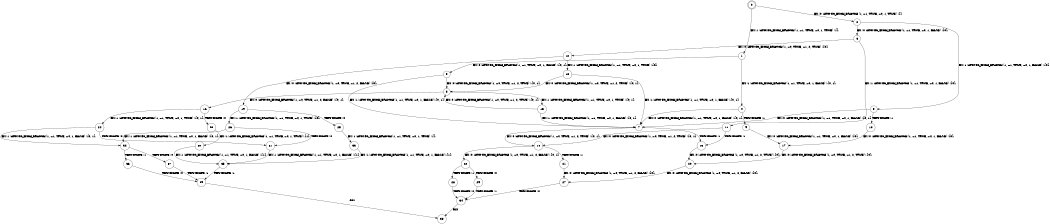 digraph BCG {
size = "7, 10.5";
center = TRUE;
node [shape = circle];
0 [peripheries = 2];
0 -> 1 [label = "EX !1 !ATOMIC_EXCH_BRANCH (1, +1, TRUE, +0, 1, TRUE) !{}"];
0 -> 2 [label = "EX !0 !ATOMIC_EXCH_BRANCH (1, +1, TRUE, +0, 1, TRUE) !{}"];
1 -> 3 [label = "EX !0 !ATOMIC_EXCH_BRANCH (1, +1, TRUE, +0, 1, FALSE) !{0, 1}"];
1 -> 4 [label = "EX !1 !ATOMIC_EXCH_BRANCH (1, +1, TRUE, +0, 1, FALSE) !{0, 1}"];
2 -> 5 [label = "EX !1 !ATOMIC_EXCH_BRANCH (1, +1, TRUE, +0, 1, FALSE) !{0}"];
2 -> 6 [label = "EX !0 !ATOMIC_EXCH_BRANCH (1, +1, TRUE, +0, 1, FALSE) !{0}"];
3 -> 7 [label = "EX !1 !ATOMIC_EXCH_BRANCH (1, +1, TRUE, +0, 1, FALSE) !{0, 1}"];
3 -> 8 [label = "EX !0 !ATOMIC_EXCH_BRANCH (1, +0, TRUE, +1, 2, TRUE) !{0, 1}"];
4 -> 9 [label = "TERMINATE !1"];
4 -> 7 [label = "EX !0 !ATOMIC_EXCH_BRANCH (1, +1, TRUE, +0, 1, FALSE) !{0, 1}"];
5 -> 10 [label = "TERMINATE !1"];
5 -> 7 [label = "EX !0 !ATOMIC_EXCH_BRANCH (1, +1, TRUE, +0, 1, FALSE) !{0, 1}"];
6 -> 11 [label = "EX !1 !ATOMIC_EXCH_BRANCH (1, +1, TRUE, +0, 1, FALSE) !{0}"];
6 -> 12 [label = "EX !0 !ATOMIC_EXCH_BRANCH (1, +0, TRUE, +1, 2, TRUE) !{0}"];
7 -> 13 [label = "TERMINATE !1"];
7 -> 14 [label = "EX !0 !ATOMIC_EXCH_BRANCH (1, +0, TRUE, +1, 2, TRUE) !{0, 1}"];
8 -> 15 [label = "EX !1 !ATOMIC_EXCH_BRANCH (1, +1, TRUE, +0, 1, TRUE) !{0, 1}"];
8 -> 16 [label = "EX !0 !ATOMIC_EXCH_BRANCH (1, +0, TRUE, +1, 2, FALSE) !{0, 1}"];
9 -> 17 [label = "EX !0 !ATOMIC_EXCH_BRANCH (1, +1, TRUE, +0, 1, FALSE) !{0}"];
10 -> 17 [label = "EX !0 !ATOMIC_EXCH_BRANCH (1, +1, TRUE, +0, 1, FALSE) !{0}"];
11 -> 13 [label = "TERMINATE !1"];
11 -> 14 [label = "EX !0 !ATOMIC_EXCH_BRANCH (1, +0, TRUE, +1, 2, TRUE) !{0, 1}"];
12 -> 18 [label = "EX !1 !ATOMIC_EXCH_BRANCH (1, +1, TRUE, +0, 1, TRUE) !{0}"];
12 -> 19 [label = "EX !0 !ATOMIC_EXCH_BRANCH (1, +0, TRUE, +1, 2, FALSE) !{0}"];
13 -> 20 [label = "EX !0 !ATOMIC_EXCH_BRANCH (1, +0, TRUE, +1, 2, TRUE) !{0}"];
14 -> 21 [label = "TERMINATE !1"];
14 -> 22 [label = "EX !0 !ATOMIC_EXCH_BRANCH (1, +0, TRUE, +1, 2, FALSE) !{0, 1}"];
15 -> 7 [label = "EX !1 !ATOMIC_EXCH_BRANCH (1, +1, TRUE, +0, 1, FALSE) !{0, 1}"];
15 -> 8 [label = "EX !0 !ATOMIC_EXCH_BRANCH (1, +0, TRUE, +1, 2, TRUE) !{0, 1}"];
16 -> 23 [label = "TERMINATE !0"];
16 -> 24 [label = "EX !1 !ATOMIC_EXCH_BRANCH (1, +1, TRUE, +0, 1, TRUE) !{0, 1}"];
17 -> 20 [label = "EX !0 !ATOMIC_EXCH_BRANCH (1, +0, TRUE, +1, 2, TRUE) !{0}"];
18 -> 7 [label = "EX !1 !ATOMIC_EXCH_BRANCH (1, +1, TRUE, +0, 1, FALSE) !{0, 1}"];
18 -> 8 [label = "EX !0 !ATOMIC_EXCH_BRANCH (1, +0, TRUE, +1, 2, TRUE) !{0, 1}"];
19 -> 25 [label = "TERMINATE !0"];
19 -> 26 [label = "EX !1 !ATOMIC_EXCH_BRANCH (1, +1, TRUE, +0, 1, TRUE) !{0}"];
20 -> 27 [label = "EX !0 !ATOMIC_EXCH_BRANCH (1, +0, TRUE, +1, 2, FALSE) !{0}"];
21 -> 27 [label = "EX !0 !ATOMIC_EXCH_BRANCH (1, +0, TRUE, +1, 2, FALSE) !{0}"];
22 -> 28 [label = "TERMINATE !1"];
22 -> 29 [label = "TERMINATE !0"];
23 -> 30 [label = "EX !1 !ATOMIC_EXCH_BRANCH (1, +1, TRUE, +0, 1, TRUE) !{1}"];
24 -> 31 [label = "TERMINATE !0"];
24 -> 32 [label = "EX !1 !ATOMIC_EXCH_BRANCH (1, +1, TRUE, +0, 1, FALSE) !{0, 1}"];
25 -> 33 [label = "EX !1 !ATOMIC_EXCH_BRANCH (1, +1, TRUE, +0, 1, TRUE) !{}"];
26 -> 31 [label = "TERMINATE !0"];
26 -> 32 [label = "EX !1 !ATOMIC_EXCH_BRANCH (1, +1, TRUE, +0, 1, FALSE) !{0, 1}"];
27 -> 34 [label = "TERMINATE !0"];
28 -> 34 [label = "TERMINATE !0"];
29 -> 34 [label = "TERMINATE !1"];
30 -> 35 [label = "EX !1 !ATOMIC_EXCH_BRANCH (1, +1, TRUE, +0, 1, FALSE) !{1}"];
31 -> 35 [label = "EX !1 !ATOMIC_EXCH_BRANCH (1, +1, TRUE, +0, 1, FALSE) !{1}"];
32 -> 36 [label = "TERMINATE !1"];
32 -> 37 [label = "TERMINATE !0"];
33 -> 35 [label = "EX !1 !ATOMIC_EXCH_BRANCH (1, +1, TRUE, +0, 1, FALSE) !{1}"];
34 -> 38 [label = "exit"];
35 -> 39 [label = "TERMINATE !1"];
36 -> 39 [label = "TERMINATE !0"];
37 -> 39 [label = "TERMINATE !1"];
39 -> 38 [label = "exit"];
}
